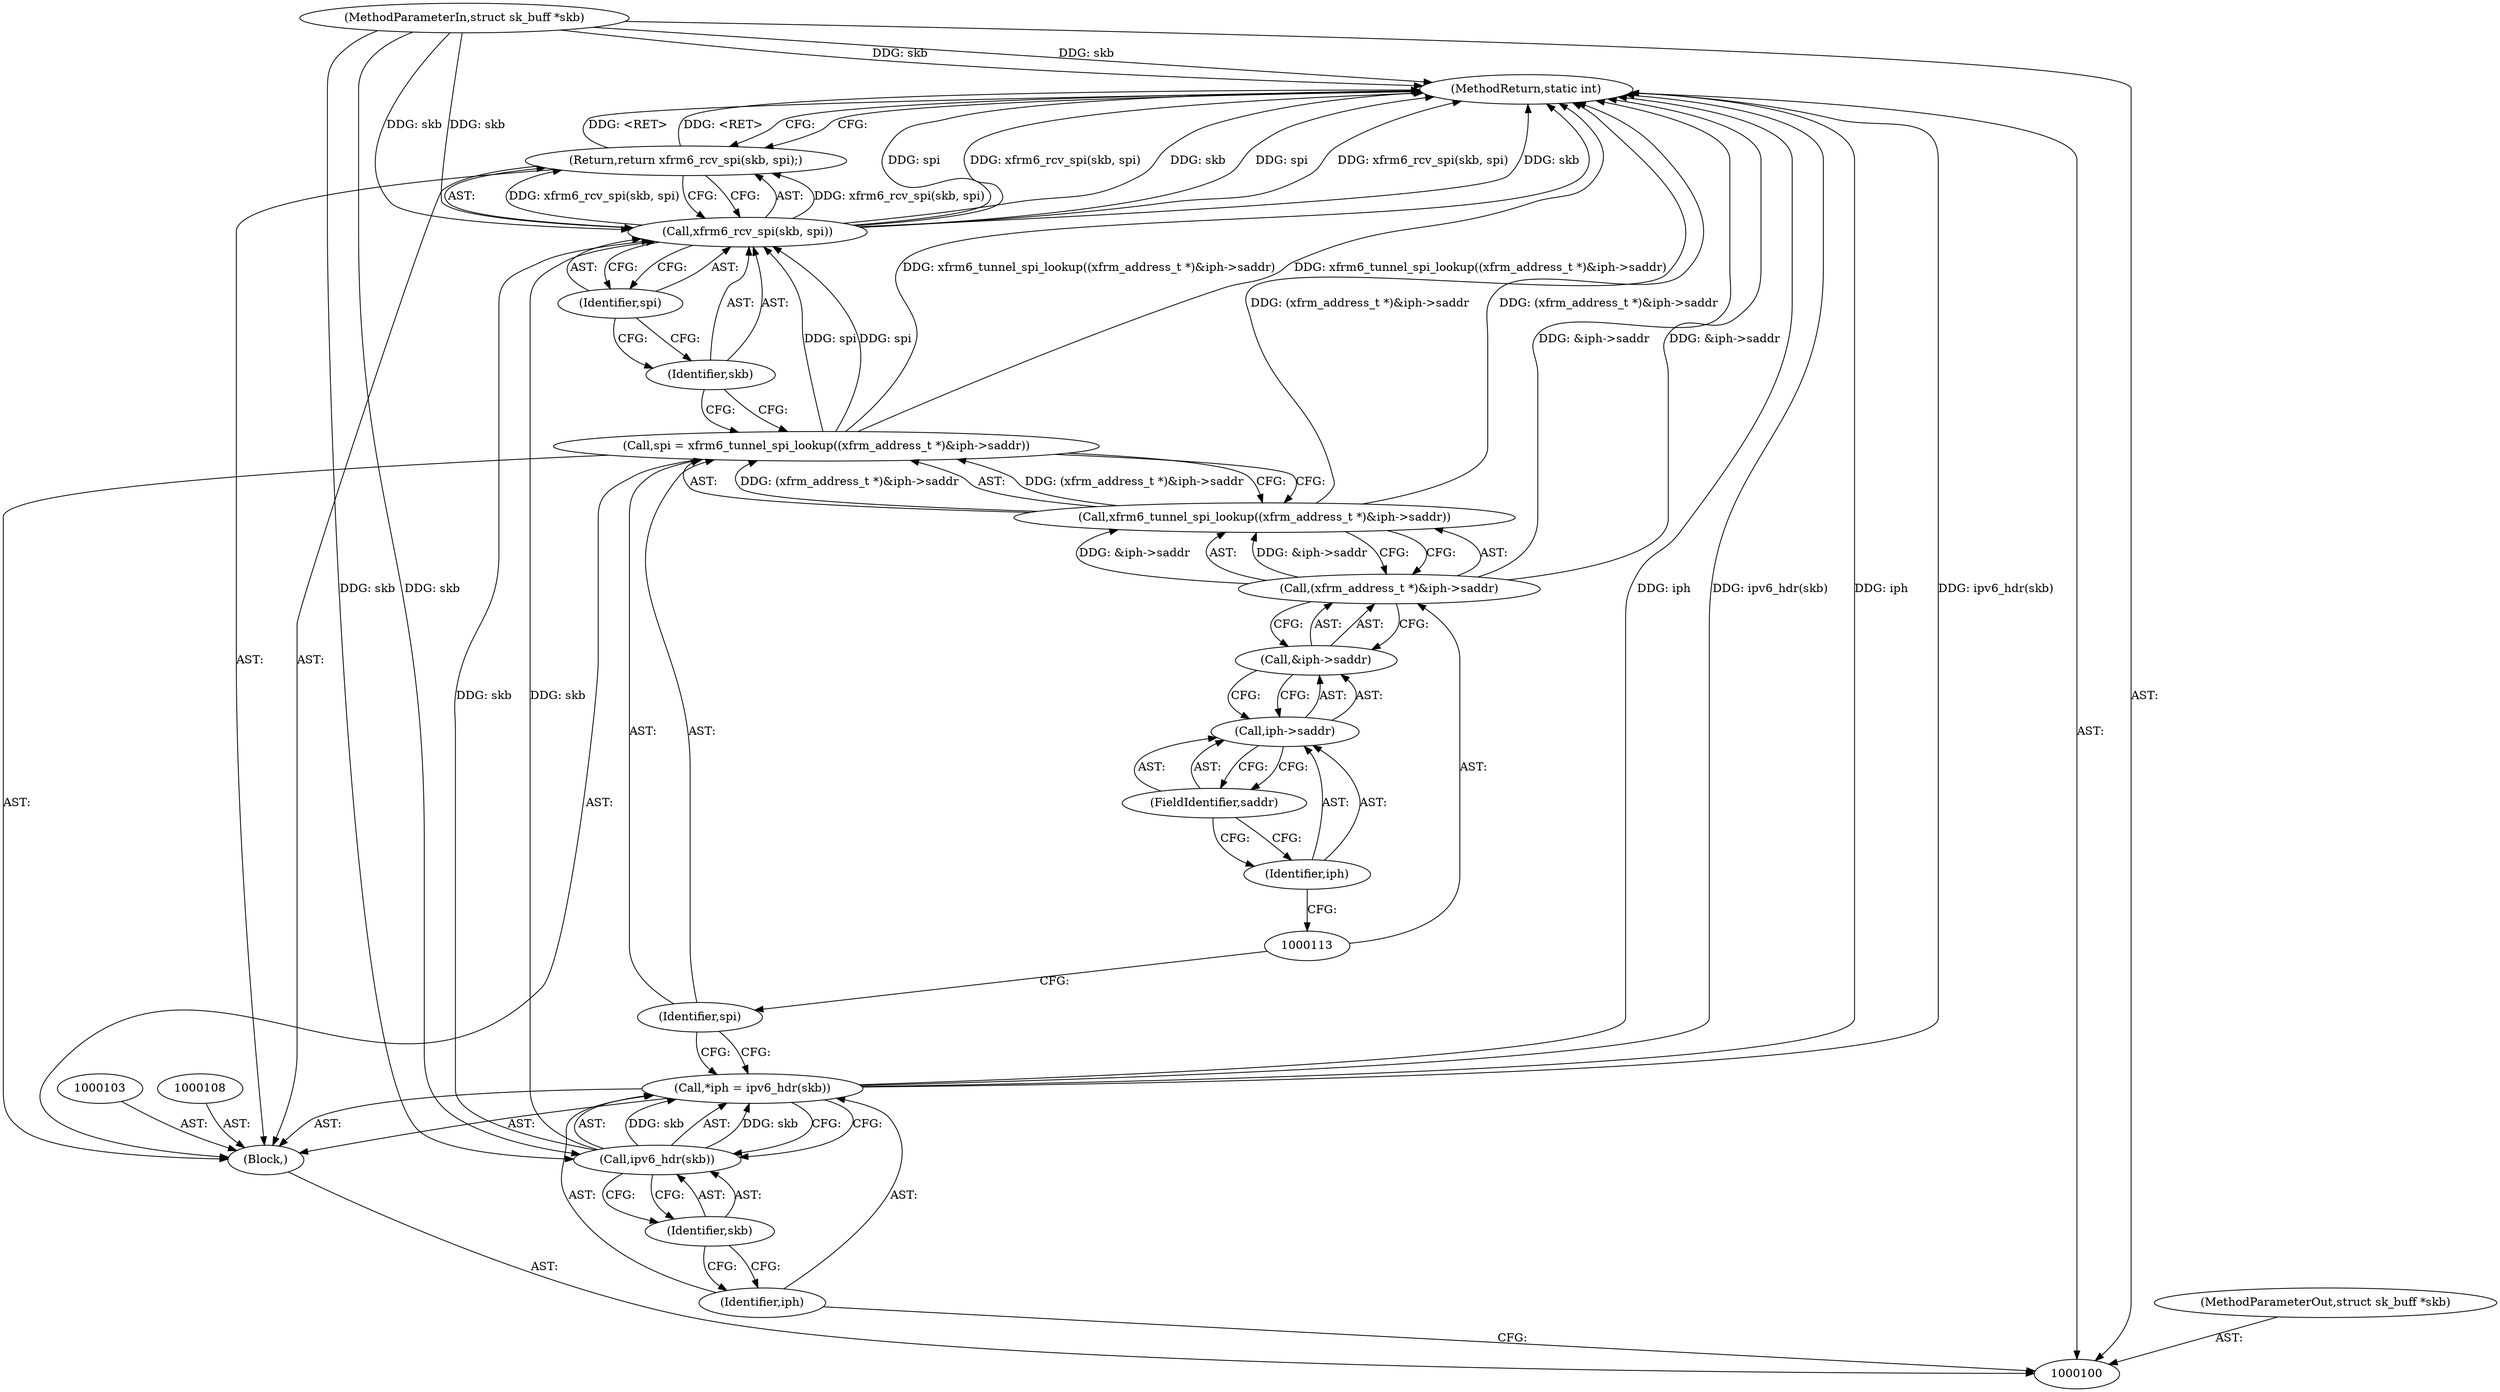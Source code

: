 digraph "1_linux_d0772b70faaf8e9f2013b6c4273d94d5eac8047a" {
"1000122" [label="(MethodReturn,static int)"];
"1000101" [label="(MethodParameterIn,struct sk_buff *skb)"];
"1000161" [label="(MethodParameterOut,struct sk_buff *skb)"];
"1000102" [label="(Block,)"];
"1000104" [label="(Call,*iph = ipv6_hdr(skb))"];
"1000105" [label="(Identifier,iph)"];
"1000106" [label="(Call,ipv6_hdr(skb))"];
"1000107" [label="(Identifier,skb)"];
"1000109" [label="(Call,spi = xfrm6_tunnel_spi_lookup((xfrm_address_t *)&iph->saddr))"];
"1000110" [label="(Identifier,spi)"];
"1000112" [label="(Call,(xfrm_address_t *)&iph->saddr)"];
"1000114" [label="(Call,&iph->saddr)"];
"1000115" [label="(Call,iph->saddr)"];
"1000116" [label="(Identifier,iph)"];
"1000117" [label="(FieldIdentifier,saddr)"];
"1000111" [label="(Call,xfrm6_tunnel_spi_lookup((xfrm_address_t *)&iph->saddr))"];
"1000118" [label="(Return,return xfrm6_rcv_spi(skb, spi);)"];
"1000120" [label="(Identifier,skb)"];
"1000121" [label="(Identifier,spi)"];
"1000119" [label="(Call,xfrm6_rcv_spi(skb, spi))"];
"1000122" -> "1000100"  [label="AST: "];
"1000122" -> "1000118"  [label="CFG: "];
"1000104" -> "1000122"  [label="DDG: iph"];
"1000104" -> "1000122"  [label="DDG: ipv6_hdr(skb)"];
"1000112" -> "1000122"  [label="DDG: &iph->saddr"];
"1000119" -> "1000122"  [label="DDG: spi"];
"1000119" -> "1000122"  [label="DDG: xfrm6_rcv_spi(skb, spi)"];
"1000119" -> "1000122"  [label="DDG: skb"];
"1000111" -> "1000122"  [label="DDG: (xfrm_address_t *)&iph->saddr"];
"1000109" -> "1000122"  [label="DDG: xfrm6_tunnel_spi_lookup((xfrm_address_t *)&iph->saddr)"];
"1000101" -> "1000122"  [label="DDG: skb"];
"1000118" -> "1000122"  [label="DDG: <RET>"];
"1000101" -> "1000100"  [label="AST: "];
"1000101" -> "1000122"  [label="DDG: skb"];
"1000101" -> "1000106"  [label="DDG: skb"];
"1000101" -> "1000119"  [label="DDG: skb"];
"1000161" -> "1000100"  [label="AST: "];
"1000102" -> "1000100"  [label="AST: "];
"1000103" -> "1000102"  [label="AST: "];
"1000104" -> "1000102"  [label="AST: "];
"1000108" -> "1000102"  [label="AST: "];
"1000109" -> "1000102"  [label="AST: "];
"1000118" -> "1000102"  [label="AST: "];
"1000104" -> "1000102"  [label="AST: "];
"1000104" -> "1000106"  [label="CFG: "];
"1000105" -> "1000104"  [label="AST: "];
"1000106" -> "1000104"  [label="AST: "];
"1000110" -> "1000104"  [label="CFG: "];
"1000104" -> "1000122"  [label="DDG: iph"];
"1000104" -> "1000122"  [label="DDG: ipv6_hdr(skb)"];
"1000106" -> "1000104"  [label="DDG: skb"];
"1000105" -> "1000104"  [label="AST: "];
"1000105" -> "1000100"  [label="CFG: "];
"1000107" -> "1000105"  [label="CFG: "];
"1000106" -> "1000104"  [label="AST: "];
"1000106" -> "1000107"  [label="CFG: "];
"1000107" -> "1000106"  [label="AST: "];
"1000104" -> "1000106"  [label="CFG: "];
"1000106" -> "1000104"  [label="DDG: skb"];
"1000101" -> "1000106"  [label="DDG: skb"];
"1000106" -> "1000119"  [label="DDG: skb"];
"1000107" -> "1000106"  [label="AST: "];
"1000107" -> "1000105"  [label="CFG: "];
"1000106" -> "1000107"  [label="CFG: "];
"1000109" -> "1000102"  [label="AST: "];
"1000109" -> "1000111"  [label="CFG: "];
"1000110" -> "1000109"  [label="AST: "];
"1000111" -> "1000109"  [label="AST: "];
"1000120" -> "1000109"  [label="CFG: "];
"1000109" -> "1000122"  [label="DDG: xfrm6_tunnel_spi_lookup((xfrm_address_t *)&iph->saddr)"];
"1000111" -> "1000109"  [label="DDG: (xfrm_address_t *)&iph->saddr"];
"1000109" -> "1000119"  [label="DDG: spi"];
"1000110" -> "1000109"  [label="AST: "];
"1000110" -> "1000104"  [label="CFG: "];
"1000113" -> "1000110"  [label="CFG: "];
"1000112" -> "1000111"  [label="AST: "];
"1000112" -> "1000114"  [label="CFG: "];
"1000113" -> "1000112"  [label="AST: "];
"1000114" -> "1000112"  [label="AST: "];
"1000111" -> "1000112"  [label="CFG: "];
"1000112" -> "1000122"  [label="DDG: &iph->saddr"];
"1000112" -> "1000111"  [label="DDG: &iph->saddr"];
"1000114" -> "1000112"  [label="AST: "];
"1000114" -> "1000115"  [label="CFG: "];
"1000115" -> "1000114"  [label="AST: "];
"1000112" -> "1000114"  [label="CFG: "];
"1000115" -> "1000114"  [label="AST: "];
"1000115" -> "1000117"  [label="CFG: "];
"1000116" -> "1000115"  [label="AST: "];
"1000117" -> "1000115"  [label="AST: "];
"1000114" -> "1000115"  [label="CFG: "];
"1000116" -> "1000115"  [label="AST: "];
"1000116" -> "1000113"  [label="CFG: "];
"1000117" -> "1000116"  [label="CFG: "];
"1000117" -> "1000115"  [label="AST: "];
"1000117" -> "1000116"  [label="CFG: "];
"1000115" -> "1000117"  [label="CFG: "];
"1000111" -> "1000109"  [label="AST: "];
"1000111" -> "1000112"  [label="CFG: "];
"1000112" -> "1000111"  [label="AST: "];
"1000109" -> "1000111"  [label="CFG: "];
"1000111" -> "1000122"  [label="DDG: (xfrm_address_t *)&iph->saddr"];
"1000111" -> "1000109"  [label="DDG: (xfrm_address_t *)&iph->saddr"];
"1000112" -> "1000111"  [label="DDG: &iph->saddr"];
"1000118" -> "1000102"  [label="AST: "];
"1000118" -> "1000119"  [label="CFG: "];
"1000119" -> "1000118"  [label="AST: "];
"1000122" -> "1000118"  [label="CFG: "];
"1000118" -> "1000122"  [label="DDG: <RET>"];
"1000119" -> "1000118"  [label="DDG: xfrm6_rcv_spi(skb, spi)"];
"1000120" -> "1000119"  [label="AST: "];
"1000120" -> "1000109"  [label="CFG: "];
"1000121" -> "1000120"  [label="CFG: "];
"1000121" -> "1000119"  [label="AST: "];
"1000121" -> "1000120"  [label="CFG: "];
"1000119" -> "1000121"  [label="CFG: "];
"1000119" -> "1000118"  [label="AST: "];
"1000119" -> "1000121"  [label="CFG: "];
"1000120" -> "1000119"  [label="AST: "];
"1000121" -> "1000119"  [label="AST: "];
"1000118" -> "1000119"  [label="CFG: "];
"1000119" -> "1000122"  [label="DDG: spi"];
"1000119" -> "1000122"  [label="DDG: xfrm6_rcv_spi(skb, spi)"];
"1000119" -> "1000122"  [label="DDG: skb"];
"1000119" -> "1000118"  [label="DDG: xfrm6_rcv_spi(skb, spi)"];
"1000106" -> "1000119"  [label="DDG: skb"];
"1000101" -> "1000119"  [label="DDG: skb"];
"1000109" -> "1000119"  [label="DDG: spi"];
}
